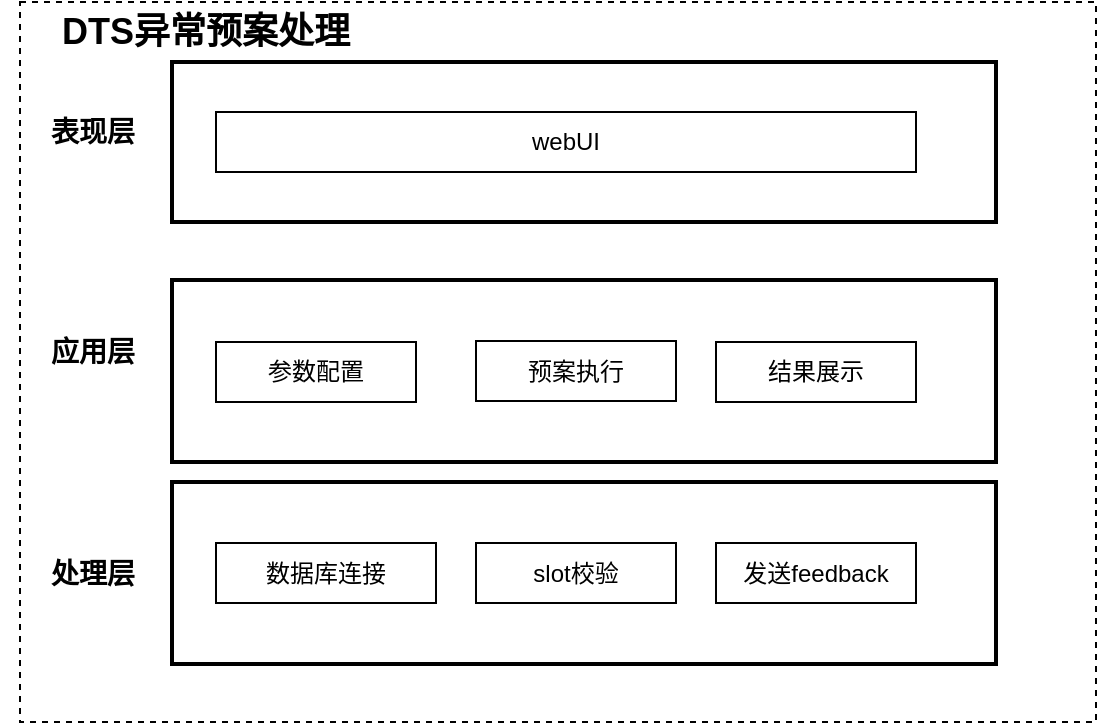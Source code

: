 <mxfile version="16.5.6" type="github">
  <diagram id="omVq7-vvXgY30j-18rKU" name="Page-1">
    <mxGraphModel dx="830" dy="600" grid="1" gridSize="10" guides="1" tooltips="1" connect="1" arrows="1" fold="1" page="1" pageScale="1" pageWidth="827" pageHeight="1169" math="0" shadow="0">
      <root>
        <mxCell id="0" />
        <mxCell id="1" parent="0" />
        <mxCell id="Oh_HkyLoRYb603GUVOSf-2" value="" style="rounded=0;whiteSpace=wrap;html=1;dashed=1;" parent="1" vertex="1">
          <mxGeometry x="22" y="150" width="538" height="360" as="geometry" />
        </mxCell>
        <mxCell id="ue3UzsBmNjBTCAH4iO8g-4" value="" style="rounded=0;whiteSpace=wrap;html=1;strokeWidth=2;" vertex="1" parent="1">
          <mxGeometry x="98" y="390" width="412" height="91" as="geometry" />
        </mxCell>
        <mxCell id="ue3UzsBmNjBTCAH4iO8g-3" value="" style="rounded=0;whiteSpace=wrap;html=1;strokeWidth=2;" vertex="1" parent="1">
          <mxGeometry x="98" y="180" width="412" height="80" as="geometry" />
        </mxCell>
        <mxCell id="ue3UzsBmNjBTCAH4iO8g-2" value="" style="rounded=0;whiteSpace=wrap;html=1;strokeWidth=2;" vertex="1" parent="1">
          <mxGeometry x="98" y="289" width="412" height="91" as="geometry" />
        </mxCell>
        <mxCell id="Oh_HkyLoRYb603GUVOSf-20" value="&lt;font style=&quot;font-size: 14px&quot;&gt;&lt;b&gt;应用层&lt;/b&gt;&lt;/font&gt;" style="text;html=1;strokeColor=none;fillColor=none;align=center;verticalAlign=middle;whiteSpace=wrap;rounded=0;" parent="1" vertex="1">
          <mxGeometry x="12" y="310" width="92.5" height="30" as="geometry" />
        </mxCell>
        <mxCell id="Oh_HkyLoRYb603GUVOSf-25" value="&lt;font style=&quot;font-size: 14px&quot;&gt;&lt;b&gt;处理层&lt;/b&gt;&lt;/font&gt;" style="text;html=1;strokeColor=none;fillColor=none;align=center;verticalAlign=middle;whiteSpace=wrap;rounded=0;" parent="1" vertex="1">
          <mxGeometry x="12" y="420.5" width="92.5" height="30" as="geometry" />
        </mxCell>
        <mxCell id="Oh_HkyLoRYb603GUVOSf-30" value="webUI" style="rounded=0;whiteSpace=wrap;html=1;fontSize=12;fillColor=none;" parent="1" vertex="1">
          <mxGeometry x="120" y="205" width="350" height="30" as="geometry" />
        </mxCell>
        <mxCell id="Oh_HkyLoRYb603GUVOSf-31" value="&lt;font style=&quot;font-size: 14px&quot;&gt;&lt;b&gt;表现层&lt;/b&gt;&lt;/font&gt;" style="text;html=1;strokeColor=none;fillColor=none;align=center;verticalAlign=middle;whiteSpace=wrap;rounded=0;" parent="1" vertex="1">
          <mxGeometry x="12" y="200" width="92.5" height="30" as="geometry" />
        </mxCell>
        <mxCell id="Oh_HkyLoRYb603GUVOSf-35" value="数据库连接" style="rounded=0;whiteSpace=wrap;html=1;fontSize=12;fillColor=none;" parent="1" vertex="1">
          <mxGeometry x="120" y="420.5" width="110" height="30" as="geometry" />
        </mxCell>
        <mxCell id="Oh_HkyLoRYb603GUVOSf-37" value="&lt;b&gt;&lt;font style=&quot;font-size: 18px&quot;&gt;DTS异常预案处理&lt;/font&gt;&lt;/b&gt;" style="text;html=1;strokeColor=none;fillColor=none;align=center;verticalAlign=middle;whiteSpace=wrap;rounded=0;fontFamily=Helvetica;" parent="1" vertex="1">
          <mxGeometry x="40" y="150" width="150" height="30" as="geometry" />
        </mxCell>
        <mxCell id="Oh_HkyLoRYb603GUVOSf-43" value="参数配置" style="rounded=0;whiteSpace=wrap;html=1;fontSize=12;fillColor=none;" parent="1" vertex="1">
          <mxGeometry x="120" y="320" width="100" height="30" as="geometry" />
        </mxCell>
        <mxCell id="Oh_HkyLoRYb603GUVOSf-45" value="发送feedback" style="rounded=0;whiteSpace=wrap;html=1;fontSize=12;fillColor=none;" parent="1" vertex="1">
          <mxGeometry x="370" y="420.5" width="100" height="30" as="geometry" />
        </mxCell>
        <mxCell id="Oh_HkyLoRYb603GUVOSf-46" value="预案执行" style="rounded=0;whiteSpace=wrap;html=1;fontSize=12;fillColor=none;" parent="1" vertex="1">
          <mxGeometry x="250" y="319.5" width="100" height="30" as="geometry" />
        </mxCell>
        <mxCell id="ue3UzsBmNjBTCAH4iO8g-1" value="slot校验" style="rounded=0;whiteSpace=wrap;html=1;fontSize=12;fillColor=none;" vertex="1" parent="1">
          <mxGeometry x="250" y="420.5" width="100" height="30" as="geometry" />
        </mxCell>
        <mxCell id="ue3UzsBmNjBTCAH4iO8g-5" value="结果展示" style="rounded=0;whiteSpace=wrap;html=1;fontSize=12;fillColor=none;" vertex="1" parent="1">
          <mxGeometry x="370" y="320" width="100" height="30" as="geometry" />
        </mxCell>
      </root>
    </mxGraphModel>
  </diagram>
</mxfile>
